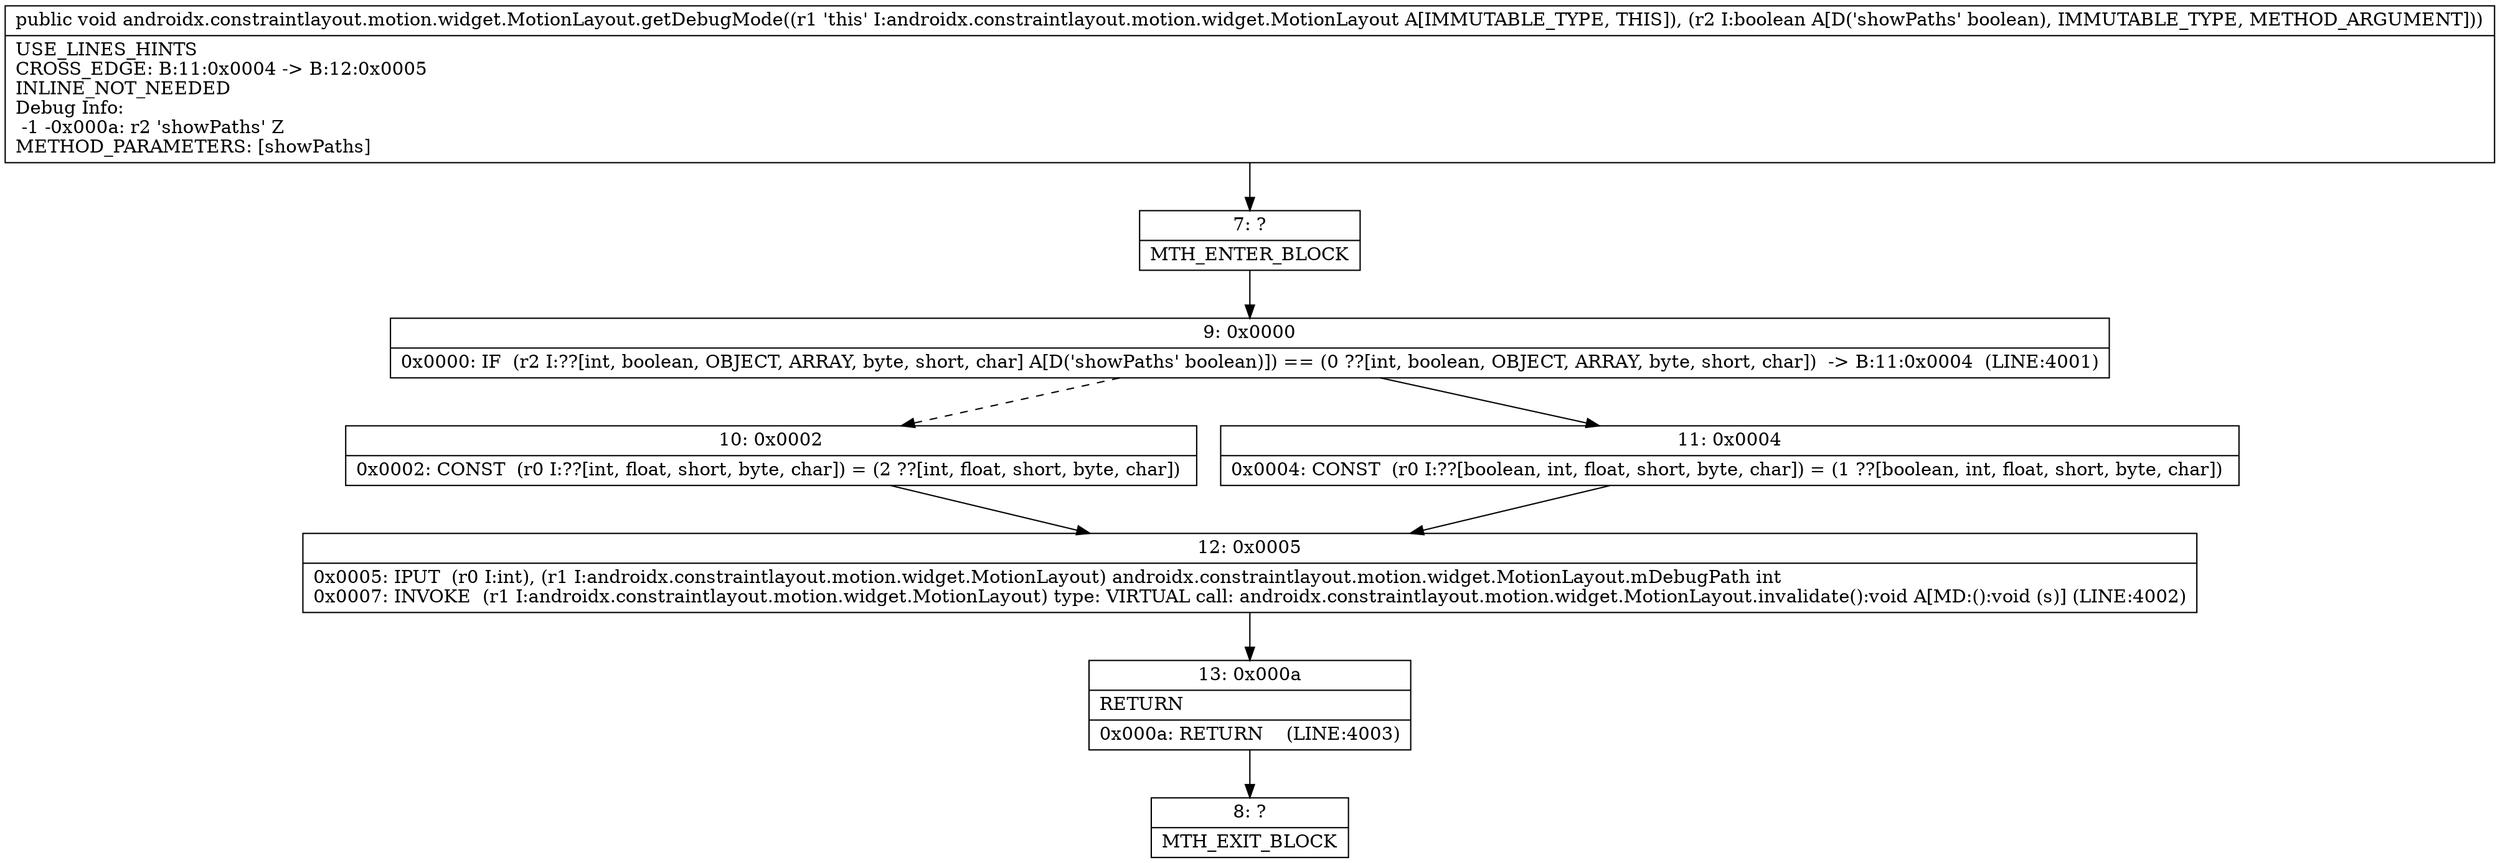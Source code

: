 digraph "CFG forandroidx.constraintlayout.motion.widget.MotionLayout.getDebugMode(Z)V" {
Node_7 [shape=record,label="{7\:\ ?|MTH_ENTER_BLOCK\l}"];
Node_9 [shape=record,label="{9\:\ 0x0000|0x0000: IF  (r2 I:??[int, boolean, OBJECT, ARRAY, byte, short, char] A[D('showPaths' boolean)]) == (0 ??[int, boolean, OBJECT, ARRAY, byte, short, char])  \-\> B:11:0x0004  (LINE:4001)\l}"];
Node_10 [shape=record,label="{10\:\ 0x0002|0x0002: CONST  (r0 I:??[int, float, short, byte, char]) = (2 ??[int, float, short, byte, char]) \l}"];
Node_12 [shape=record,label="{12\:\ 0x0005|0x0005: IPUT  (r0 I:int), (r1 I:androidx.constraintlayout.motion.widget.MotionLayout) androidx.constraintlayout.motion.widget.MotionLayout.mDebugPath int \l0x0007: INVOKE  (r1 I:androidx.constraintlayout.motion.widget.MotionLayout) type: VIRTUAL call: androidx.constraintlayout.motion.widget.MotionLayout.invalidate():void A[MD:():void (s)] (LINE:4002)\l}"];
Node_13 [shape=record,label="{13\:\ 0x000a|RETURN\l|0x000a: RETURN    (LINE:4003)\l}"];
Node_8 [shape=record,label="{8\:\ ?|MTH_EXIT_BLOCK\l}"];
Node_11 [shape=record,label="{11\:\ 0x0004|0x0004: CONST  (r0 I:??[boolean, int, float, short, byte, char]) = (1 ??[boolean, int, float, short, byte, char]) \l}"];
MethodNode[shape=record,label="{public void androidx.constraintlayout.motion.widget.MotionLayout.getDebugMode((r1 'this' I:androidx.constraintlayout.motion.widget.MotionLayout A[IMMUTABLE_TYPE, THIS]), (r2 I:boolean A[D('showPaths' boolean), IMMUTABLE_TYPE, METHOD_ARGUMENT]))  | USE_LINES_HINTS\lCROSS_EDGE: B:11:0x0004 \-\> B:12:0x0005\lINLINE_NOT_NEEDED\lDebug Info:\l  \-1 \-0x000a: r2 'showPaths' Z\lMETHOD_PARAMETERS: [showPaths]\l}"];
MethodNode -> Node_7;Node_7 -> Node_9;
Node_9 -> Node_10[style=dashed];
Node_9 -> Node_11;
Node_10 -> Node_12;
Node_12 -> Node_13;
Node_13 -> Node_8;
Node_11 -> Node_12;
}

